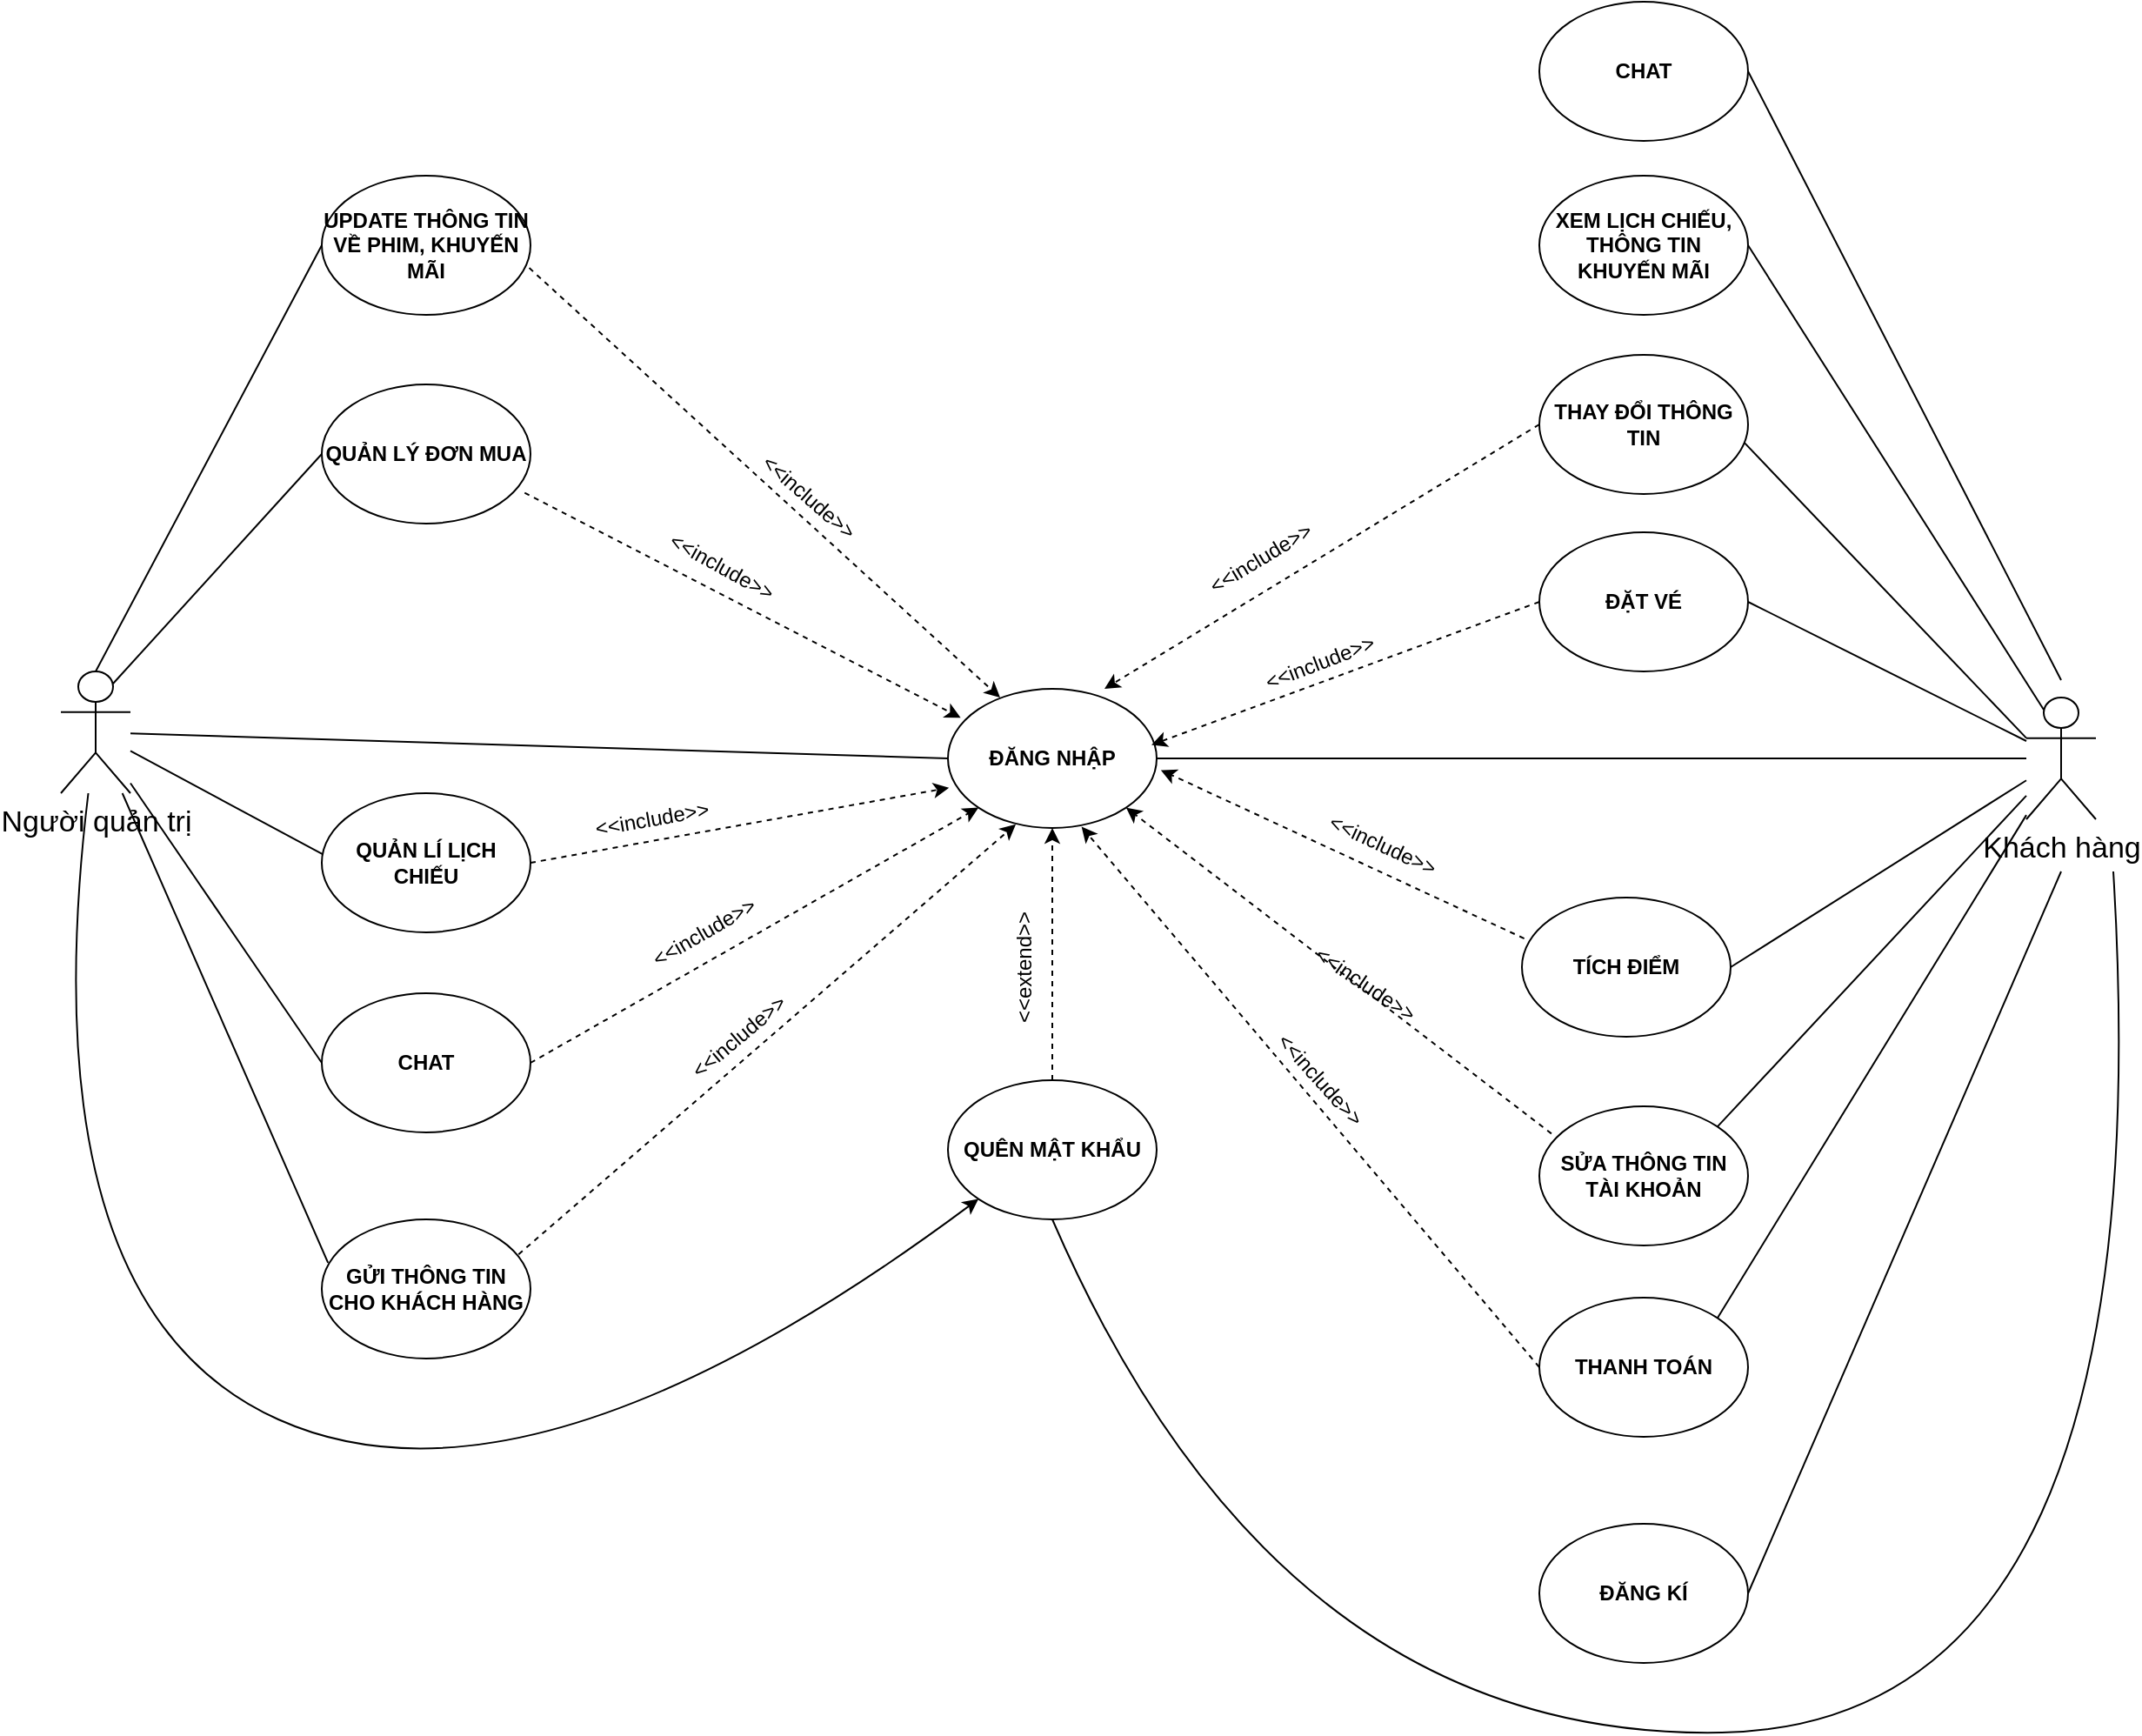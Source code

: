 <mxfile version="21.6.2" type="github">
  <diagram name="Trang-1" id="L-F-mDsavNvcq75mPaBo">
    <mxGraphModel dx="2214" dy="1880" grid="1" gridSize="10" guides="1" tooltips="1" connect="1" arrows="1" fold="1" page="1" pageScale="1" pageWidth="827" pageHeight="1169" math="0" shadow="0">
      <root>
        <mxCell id="0" />
        <mxCell id="1" parent="0" />
        <mxCell id="xJXtqdVev2pEfxQAjXFe-1" value="&lt;b&gt;ĐẶT VÉ&lt;/b&gt;" style="ellipse;whiteSpace=wrap;html=1;" parent="1" vertex="1">
          <mxGeometry x="380" y="255" width="120" height="80" as="geometry" />
        </mxCell>
        <mxCell id="xJXtqdVev2pEfxQAjXFe-2" value="&lt;b&gt;ĐĂNG NHẬP&lt;/b&gt;" style="ellipse;whiteSpace=wrap;html=1;" parent="1" vertex="1">
          <mxGeometry x="40" y="345" width="120" height="80" as="geometry" />
        </mxCell>
        <mxCell id="xJXtqdVev2pEfxQAjXFe-3" value="&lt;b&gt;ĐĂNG KÍ&lt;/b&gt;" style="ellipse;whiteSpace=wrap;html=1;" parent="1" vertex="1">
          <mxGeometry x="380" y="825" width="120" height="80" as="geometry" />
        </mxCell>
        <mxCell id="xJXtqdVev2pEfxQAjXFe-7" value="&lt;b&gt;THAY ĐỔI THÔNG TIN&lt;/b&gt;" style="ellipse;whiteSpace=wrap;html=1;" parent="1" vertex="1">
          <mxGeometry x="380" y="153" width="120" height="80" as="geometry" />
        </mxCell>
        <mxCell id="xJXtqdVev2pEfxQAjXFe-8" value="&lt;b&gt;XEM LỊCH CHIẾU, THÔNG TIN KHUYẾN MÃI&lt;/b&gt;" style="ellipse;whiteSpace=wrap;html=1;" parent="1" vertex="1">
          <mxGeometry x="380" y="50" width="120" height="80" as="geometry" />
        </mxCell>
        <mxCell id="xJXtqdVev2pEfxQAjXFe-9" value="&lt;b&gt;CHAT&lt;/b&gt;" style="ellipse;whiteSpace=wrap;html=1;" parent="1" vertex="1">
          <mxGeometry x="380" y="-50" width="120" height="80" as="geometry" />
        </mxCell>
        <mxCell id="xJXtqdVev2pEfxQAjXFe-10" value="&lt;b&gt;TÍCH ĐIỂM&lt;/b&gt;" style="ellipse;whiteSpace=wrap;html=1;" parent="1" vertex="1">
          <mxGeometry x="370" y="465" width="120" height="80" as="geometry" />
        </mxCell>
        <mxCell id="xJXtqdVev2pEfxQAjXFe-11" value="&lt;b&gt;QUẢN LÝ ĐƠN MUA&lt;/b&gt;" style="ellipse;whiteSpace=wrap;html=1;" parent="1" vertex="1">
          <mxGeometry x="-320" y="170" width="120" height="80" as="geometry" />
        </mxCell>
        <mxCell id="xJXtqdVev2pEfxQAjXFe-12" value="&lt;b&gt;UPDATE THÔNG TIN VỀ PHIM, KHUYẾN MÃI&lt;/b&gt;" style="ellipse;whiteSpace=wrap;html=1;" parent="1" vertex="1">
          <mxGeometry x="-320" y="50" width="120" height="80" as="geometry" />
        </mxCell>
        <mxCell id="xJXtqdVev2pEfxQAjXFe-13" value="&lt;b&gt;CHAT&lt;/b&gt;" style="ellipse;whiteSpace=wrap;html=1;" parent="1" vertex="1">
          <mxGeometry x="-320" y="520" width="120" height="80" as="geometry" />
        </mxCell>
        <mxCell id="M8TYriF7fG7Y9xvrxAUo-1" value="&lt;font style=&quot;font-size: 17px;&quot;&gt;Khách hàng&lt;/font&gt;" style="shape=umlActor;verticalLabelPosition=bottom;verticalAlign=top;html=1;outlineConnect=0;" parent="1" vertex="1">
          <mxGeometry x="660" y="350" width="40" height="70" as="geometry" />
        </mxCell>
        <mxCell id="M8TYriF7fG7Y9xvrxAUo-2" value="&lt;span style=&quot;font-size: 17px;&quot;&gt;Người quản trị&lt;/span&gt;" style="shape=umlActor;verticalLabelPosition=bottom;verticalAlign=top;html=1;outlineConnect=0;" parent="1" vertex="1">
          <mxGeometry x="-470" y="335" width="40" height="70" as="geometry" />
        </mxCell>
        <mxCell id="M8TYriF7fG7Y9xvrxAUo-3" value="&lt;b&gt;SỬA THÔNG TIN TÀI KHOẢN&lt;/b&gt;" style="ellipse;whiteSpace=wrap;html=1;" parent="1" vertex="1">
          <mxGeometry x="380" y="585" width="120" height="80" as="geometry" />
        </mxCell>
        <mxCell id="M8TYriF7fG7Y9xvrxAUo-5" value="&lt;b&gt;QUÊN MẬT KHẨU&lt;/b&gt;" style="ellipse;whiteSpace=wrap;html=1;" parent="1" vertex="1">
          <mxGeometry x="40" y="570" width="120" height="80" as="geometry" />
        </mxCell>
        <mxCell id="M8TYriF7fG7Y9xvrxAUo-6" value="" style="endArrow=none;html=1;rounded=0;exitX=1;exitY=0.5;exitDx=0;exitDy=0;entryX=0.25;entryY=0.1;entryDx=0;entryDy=0;entryPerimeter=0;" parent="1" source="xJXtqdVev2pEfxQAjXFe-8" target="M8TYriF7fG7Y9xvrxAUo-1" edge="1">
          <mxGeometry width="50" height="50" relative="1" as="geometry">
            <mxPoint x="520" y="170" as="sourcePoint" />
            <mxPoint x="650" y="340" as="targetPoint" />
          </mxGeometry>
        </mxCell>
        <mxCell id="M8TYriF7fG7Y9xvrxAUo-8" value="" style="endArrow=classic;html=1;rounded=0;dashed=1;entryX=0.75;entryY=0;entryDx=0;entryDy=0;entryPerimeter=0;exitX=0;exitY=0.5;exitDx=0;exitDy=0;" parent="1" source="xJXtqdVev2pEfxQAjXFe-7" target="xJXtqdVev2pEfxQAjXFe-2" edge="1">
          <mxGeometry width="50" height="50" relative="1" as="geometry">
            <mxPoint x="370" y="270" as="sourcePoint" />
            <mxPoint x="290" y="390" as="targetPoint" />
          </mxGeometry>
        </mxCell>
        <mxCell id="M8TYriF7fG7Y9xvrxAUo-9" value="" style="endArrow=classic;html=1;rounded=0;dashed=1;entryX=0.975;entryY=0.403;entryDx=0;entryDy=0;entryPerimeter=0;exitX=0;exitY=0.5;exitDx=0;exitDy=0;" parent="1" source="xJXtqdVev2pEfxQAjXFe-1" target="xJXtqdVev2pEfxQAjXFe-2" edge="1">
          <mxGeometry width="50" height="50" relative="1" as="geometry">
            <mxPoint x="290" y="390" as="sourcePoint" />
            <mxPoint x="-35" y="487" as="targetPoint" />
          </mxGeometry>
        </mxCell>
        <mxCell id="M8TYriF7fG7Y9xvrxAUo-10" value="" style="endArrow=classic;html=1;rounded=0;dashed=1;entryX=0.5;entryY=1;entryDx=0;entryDy=0;exitX=0.5;exitY=0;exitDx=0;exitDy=0;" parent="1" source="M8TYriF7fG7Y9xvrxAUo-5" target="xJXtqdVev2pEfxQAjXFe-2" edge="1">
          <mxGeometry width="50" height="50" relative="1" as="geometry">
            <mxPoint x="90" y="405" as="sourcePoint" />
            <mxPoint x="90" y="495" as="targetPoint" />
          </mxGeometry>
        </mxCell>
        <mxCell id="M8TYriF7fG7Y9xvrxAUo-11" value="" style="endArrow=classic;html=1;rounded=0;dashed=1;entryX=1;entryY=1;entryDx=0;entryDy=0;exitX=0.058;exitY=0.196;exitDx=0;exitDy=0;exitPerimeter=0;" parent="1" source="M8TYriF7fG7Y9xvrxAUo-3" target="xJXtqdVev2pEfxQAjXFe-2" edge="1">
          <mxGeometry width="50" height="50" relative="1" as="geometry">
            <mxPoint x="390" y="411" as="sourcePoint" />
            <mxPoint x="260" y="508" as="targetPoint" />
          </mxGeometry>
        </mxCell>
        <mxCell id="M8TYriF7fG7Y9xvrxAUo-12" value="" style="endArrow=none;html=1;rounded=0;exitX=0.983;exitY=0.632;exitDx=0;exitDy=0;entryX=0;entryY=0.333;entryDx=0;entryDy=0;entryPerimeter=0;exitPerimeter=0;" parent="1" source="xJXtqdVev2pEfxQAjXFe-7" target="M8TYriF7fG7Y9xvrxAUo-1" edge="1">
          <mxGeometry width="50" height="50" relative="1" as="geometry">
            <mxPoint x="490" y="405" as="sourcePoint" />
            <mxPoint x="660" y="602" as="targetPoint" />
          </mxGeometry>
        </mxCell>
        <mxCell id="M8TYriF7fG7Y9xvrxAUo-13" value="" style="endArrow=none;html=1;rounded=0;exitX=1;exitY=0.5;exitDx=0;exitDy=0;" parent="1" source="xJXtqdVev2pEfxQAjXFe-9" edge="1">
          <mxGeometry width="50" height="50" relative="1" as="geometry">
            <mxPoint x="498" y="370.44" as="sourcePoint" />
            <mxPoint x="680" y="340" as="targetPoint" />
          </mxGeometry>
        </mxCell>
        <mxCell id="M8TYriF7fG7Y9xvrxAUo-15" value="" style="endArrow=none;html=1;rounded=0;exitX=1;exitY=0.5;exitDx=0;exitDy=0;" parent="1" source="xJXtqdVev2pEfxQAjXFe-3" edge="1">
          <mxGeometry width="50" height="50" relative="1" as="geometry">
            <mxPoint x="520" y="470" as="sourcePoint" />
            <mxPoint x="680" y="450" as="targetPoint" />
          </mxGeometry>
        </mxCell>
        <mxCell id="M8TYriF7fG7Y9xvrxAUo-16" value="" style="endArrow=none;html=1;rounded=0;exitX=1;exitY=0;exitDx=0;exitDy=0;" parent="1" source="M8TYriF7fG7Y9xvrxAUo-3" target="M8TYriF7fG7Y9xvrxAUo-1" edge="1">
          <mxGeometry width="50" height="50" relative="1" as="geometry">
            <mxPoint x="510" y="560" as="sourcePoint" />
            <mxPoint x="670" y="486" as="targetPoint" />
          </mxGeometry>
        </mxCell>
        <mxCell id="M8TYriF7fG7Y9xvrxAUo-18" value="" style="endArrow=none;html=1;rounded=0;exitX=1;exitY=0.5;exitDx=0;exitDy=0;" parent="1" source="xJXtqdVev2pEfxQAjXFe-10" target="M8TYriF7fG7Y9xvrxAUo-1" edge="1">
          <mxGeometry width="50" height="50" relative="1" as="geometry">
            <mxPoint x="500" y="460" as="sourcePoint" />
            <mxPoint x="680" y="480" as="targetPoint" />
          </mxGeometry>
        </mxCell>
        <mxCell id="M8TYriF7fG7Y9xvrxAUo-19" value="&amp;lt;&amp;lt;include&amp;gt;&amp;gt;" style="text;html=1;strokeColor=none;fillColor=none;align=center;verticalAlign=middle;whiteSpace=wrap;rounded=0;rotation=339;" parent="1" vertex="1">
          <mxGeometry x="224" y="315" width="60" height="30" as="geometry" />
        </mxCell>
        <mxCell id="M8TYriF7fG7Y9xvrxAUo-20" value="&amp;lt;&amp;lt;extend&amp;gt;&amp;gt;" style="text;html=1;strokeColor=none;fillColor=none;align=center;verticalAlign=middle;whiteSpace=wrap;rounded=0;rotation=-90;" parent="1" vertex="1">
          <mxGeometry x="54" y="490" width="60" height="30" as="geometry" />
        </mxCell>
        <mxCell id="M8TYriF7fG7Y9xvrxAUo-22" value="&amp;lt;&amp;lt;include&amp;gt;&amp;gt;" style="text;html=1;strokeColor=none;fillColor=none;align=center;verticalAlign=middle;whiteSpace=wrap;rounded=0;rotation=329;" parent="1" vertex="1">
          <mxGeometry x="190" y="255" width="60" height="30" as="geometry" />
        </mxCell>
        <mxCell id="M8TYriF7fG7Y9xvrxAUo-23" value="&amp;lt;&amp;lt;include&amp;gt;&amp;gt;" style="text;html=1;strokeColor=none;fillColor=none;align=center;verticalAlign=middle;whiteSpace=wrap;rounded=0;rotation=34;" parent="1" vertex="1">
          <mxGeometry x="250" y="500" width="60" height="30" as="geometry" />
        </mxCell>
        <mxCell id="M8TYriF7fG7Y9xvrxAUo-24" value="" style="endArrow=classic;html=1;rounded=0;entryX=1.02;entryY=0.584;entryDx=0;entryDy=0;entryPerimeter=0;exitX=0.011;exitY=0.294;exitDx=0;exitDy=0;exitPerimeter=0;dashed=1;" parent="1" source="xJXtqdVev2pEfxQAjXFe-10" target="xJXtqdVev2pEfxQAjXFe-2" edge="1">
          <mxGeometry width="50" height="50" relative="1" as="geometry">
            <mxPoint x="330" y="440" as="sourcePoint" />
            <mxPoint x="380" y="390" as="targetPoint" />
          </mxGeometry>
        </mxCell>
        <mxCell id="M8TYriF7fG7Y9xvrxAUo-25" value="&amp;lt;&amp;lt;include&amp;gt;&amp;gt;" style="text;html=1;strokeColor=none;fillColor=none;align=center;verticalAlign=middle;whiteSpace=wrap;rounded=0;rotation=25;" parent="1" vertex="1">
          <mxGeometry x="260" y="420" width="60" height="30" as="geometry" />
        </mxCell>
        <mxCell id="M8TYriF7fG7Y9xvrxAUo-26" value="" style="endArrow=none;html=1;rounded=0;exitX=1;exitY=0.5;exitDx=0;exitDy=0;" parent="1" source="xJXtqdVev2pEfxQAjXFe-1" target="M8TYriF7fG7Y9xvrxAUo-1" edge="1">
          <mxGeometry width="50" height="50" relative="1" as="geometry">
            <mxPoint x="470" y="420" as="sourcePoint" />
            <mxPoint x="520" y="370" as="targetPoint" />
          </mxGeometry>
        </mxCell>
        <mxCell id="M8TYriF7fG7Y9xvrxAUo-27" value="&lt;b&gt;THANH TOÁN&lt;/b&gt;" style="ellipse;whiteSpace=wrap;html=1;" parent="1" vertex="1">
          <mxGeometry x="380" y="695" width="120" height="80" as="geometry" />
        </mxCell>
        <mxCell id="M8TYriF7fG7Y9xvrxAUo-28" value="" style="endArrow=none;html=1;rounded=0;exitX=1;exitY=0;exitDx=0;exitDy=0;" parent="1" source="M8TYriF7fG7Y9xvrxAUo-27" target="M8TYriF7fG7Y9xvrxAUo-1" edge="1">
          <mxGeometry width="50" height="50" relative="1" as="geometry">
            <mxPoint x="170" y="580" as="sourcePoint" />
            <mxPoint x="620" y="500" as="targetPoint" />
          </mxGeometry>
        </mxCell>
        <mxCell id="M8TYriF7fG7Y9xvrxAUo-29" value="" style="endArrow=classic;html=1;rounded=0;entryX=0.64;entryY=0.991;entryDx=0;entryDy=0;entryPerimeter=0;exitX=0;exitY=0.5;exitDx=0;exitDy=0;dashed=1;" parent="1" source="M8TYriF7fG7Y9xvrxAUo-27" target="xJXtqdVev2pEfxQAjXFe-2" edge="1">
          <mxGeometry width="50" height="50" relative="1" as="geometry">
            <mxPoint x="170" y="580" as="sourcePoint" />
            <mxPoint x="220" y="530" as="targetPoint" />
          </mxGeometry>
        </mxCell>
        <mxCell id="M8TYriF7fG7Y9xvrxAUo-30" value="&amp;lt;&amp;lt;include&amp;gt;&amp;gt;" style="text;html=1;strokeColor=none;fillColor=none;align=center;verticalAlign=middle;whiteSpace=wrap;rounded=0;rotation=48;" parent="1" vertex="1">
          <mxGeometry x="224" y="555" width="60" height="30" as="geometry" />
        </mxCell>
        <mxCell id="M8TYriF7fG7Y9xvrxAUo-31" value="" style="endArrow=none;html=1;rounded=0;exitX=1;exitY=0.5;exitDx=0;exitDy=0;" parent="1" source="xJXtqdVev2pEfxQAjXFe-2" target="M8TYriF7fG7Y9xvrxAUo-1" edge="1">
          <mxGeometry width="50" height="50" relative="1" as="geometry">
            <mxPoint x="190" y="230" as="sourcePoint" />
            <mxPoint x="240" y="180" as="targetPoint" />
          </mxGeometry>
        </mxCell>
        <mxCell id="M8TYriF7fG7Y9xvrxAUo-32" value="" style="endArrow=none;html=1;rounded=0;entryX=0;entryY=0.5;entryDx=0;entryDy=0;" parent="1" source="M8TYriF7fG7Y9xvrxAUo-2" target="xJXtqdVev2pEfxQAjXFe-2" edge="1">
          <mxGeometry width="50" height="50" relative="1" as="geometry">
            <mxPoint x="-40" y="330" as="sourcePoint" />
            <mxPoint x="10" y="280" as="targetPoint" />
          </mxGeometry>
        </mxCell>
        <mxCell id="M8TYriF7fG7Y9xvrxAUo-33" value="" style="endArrow=none;html=1;rounded=0;entryX=0;entryY=0.5;entryDx=0;entryDy=0;exitX=0.75;exitY=0.1;exitDx=0;exitDy=0;exitPerimeter=0;" parent="1" source="M8TYriF7fG7Y9xvrxAUo-2" target="xJXtqdVev2pEfxQAjXFe-11" edge="1">
          <mxGeometry width="50" height="50" relative="1" as="geometry">
            <mxPoint x="-40" y="330" as="sourcePoint" />
            <mxPoint x="10" y="280" as="targetPoint" />
          </mxGeometry>
        </mxCell>
        <mxCell id="M8TYriF7fG7Y9xvrxAUo-34" value="" style="endArrow=none;html=1;rounded=0;entryX=0;entryY=0.5;entryDx=0;entryDy=0;exitX=0.5;exitY=0;exitDx=0;exitDy=0;exitPerimeter=0;" parent="1" source="M8TYriF7fG7Y9xvrxAUo-2" target="xJXtqdVev2pEfxQAjXFe-12" edge="1">
          <mxGeometry width="50" height="50" relative="1" as="geometry">
            <mxPoint x="-40" y="330" as="sourcePoint" />
            <mxPoint x="-100" y="250" as="targetPoint" />
          </mxGeometry>
        </mxCell>
        <mxCell id="M8TYriF7fG7Y9xvrxAUo-35" value="" style="endArrow=none;html=1;rounded=0;entryX=0;entryY=0.5;entryDx=0;entryDy=0;" parent="1" source="M8TYriF7fG7Y9xvrxAUo-2" target="xJXtqdVev2pEfxQAjXFe-13" edge="1">
          <mxGeometry width="50" height="50" relative="1" as="geometry">
            <mxPoint x="-40" y="330" as="sourcePoint" />
            <mxPoint x="10" y="280" as="targetPoint" />
          </mxGeometry>
        </mxCell>
        <mxCell id="M8TYriF7fG7Y9xvrxAUo-37" value="" style="endArrow=classic;html=1;rounded=0;dashed=1;exitX=0.994;exitY=0.663;exitDx=0;exitDy=0;exitPerimeter=0;entryX=0.25;entryY=0.063;entryDx=0;entryDy=0;entryPerimeter=0;" parent="1" source="xJXtqdVev2pEfxQAjXFe-12" target="xJXtqdVev2pEfxQAjXFe-2" edge="1">
          <mxGeometry width="50" height="50" relative="1" as="geometry">
            <mxPoint x="-40" y="330" as="sourcePoint" />
            <mxPoint x="10" y="280" as="targetPoint" />
          </mxGeometry>
        </mxCell>
        <mxCell id="M8TYriF7fG7Y9xvrxAUo-38" value="" style="endArrow=classic;html=1;rounded=0;exitX=0.972;exitY=0.779;exitDx=0;exitDy=0;exitPerimeter=0;entryX=0.061;entryY=0.208;entryDx=0;entryDy=0;entryPerimeter=0;dashed=1;" parent="1" source="xJXtqdVev2pEfxQAjXFe-11" target="xJXtqdVev2pEfxQAjXFe-2" edge="1">
          <mxGeometry width="50" height="50" relative="1" as="geometry">
            <mxPoint x="-40" y="330" as="sourcePoint" />
            <mxPoint x="10" y="280" as="targetPoint" />
          </mxGeometry>
        </mxCell>
        <mxCell id="M8TYriF7fG7Y9xvrxAUo-39" value="" style="endArrow=classic;html=1;rounded=0;exitX=1;exitY=0.5;exitDx=0;exitDy=0;entryX=0;entryY=1;entryDx=0;entryDy=0;dashed=1;" parent="1" source="xJXtqdVev2pEfxQAjXFe-13" target="xJXtqdVev2pEfxQAjXFe-2" edge="1">
          <mxGeometry width="50" height="50" relative="1" as="geometry">
            <mxPoint x="-40" y="330" as="sourcePoint" />
            <mxPoint x="10" y="280" as="targetPoint" />
          </mxGeometry>
        </mxCell>
        <mxCell id="M8TYriF7fG7Y9xvrxAUo-40" value="&amp;lt;&amp;lt;include&amp;gt;&amp;gt;" style="text;html=1;strokeColor=none;fillColor=none;align=center;verticalAlign=middle;whiteSpace=wrap;rounded=0;rotation=41;" parent="1" vertex="1">
          <mxGeometry x="-70" y="220" width="60" height="30" as="geometry" />
        </mxCell>
        <mxCell id="M8TYriF7fG7Y9xvrxAUo-41" value="&amp;lt;&amp;lt;include&amp;gt;&amp;gt;" style="text;html=1;strokeColor=none;fillColor=none;align=center;verticalAlign=middle;whiteSpace=wrap;rounded=0;rotation=29;" parent="1" vertex="1">
          <mxGeometry x="-120" y="260" width="60" height="30" as="geometry" />
        </mxCell>
        <mxCell id="M8TYriF7fG7Y9xvrxAUo-42" value="&amp;lt;&amp;lt;include&amp;gt;&amp;gt;" style="text;html=1;strokeColor=none;fillColor=none;align=center;verticalAlign=middle;whiteSpace=wrap;rounded=0;rotation=-30;" parent="1" vertex="1">
          <mxGeometry x="-130" y="470" width="60" height="30" as="geometry" />
        </mxCell>
        <mxCell id="M8TYriF7fG7Y9xvrxAUo-45" value="" style="curved=1;endArrow=none;html=1;rounded=0;entryX=0.5;entryY=1;entryDx=0;entryDy=0;endFill=0;" parent="1" target="M8TYriF7fG7Y9xvrxAUo-5" edge="1">
          <mxGeometry width="50" height="50" relative="1" as="geometry">
            <mxPoint x="710" y="450" as="sourcePoint" />
            <mxPoint x="370" y="920" as="targetPoint" />
            <Array as="points">
              <mxPoint x="740" y="940" />
              <mxPoint x="230" y="950" />
            </Array>
          </mxGeometry>
        </mxCell>
        <mxCell id="M8TYriF7fG7Y9xvrxAUo-46" value="" style="curved=1;endArrow=classic;html=1;rounded=0;entryX=0;entryY=1;entryDx=0;entryDy=0;" parent="1" source="M8TYriF7fG7Y9xvrxAUo-2" target="M8TYriF7fG7Y9xvrxAUo-5" edge="1">
          <mxGeometry width="50" height="50" relative="1" as="geometry">
            <mxPoint x="-480" y="410" as="sourcePoint" />
            <mxPoint x="-90" y="790" as="targetPoint" />
            <Array as="points">
              <mxPoint x="-490" y="700" />
              <mxPoint x="-200" y="830" />
            </Array>
          </mxGeometry>
        </mxCell>
        <mxCell id="M8TYriF7fG7Y9xvrxAUo-48" value="&lt;b&gt;QUẢN LÍ LỊCH CHIẾU&lt;/b&gt;" style="ellipse;whiteSpace=wrap;html=1;" parent="1" vertex="1">
          <mxGeometry x="-320" y="405" width="120" height="80" as="geometry" />
        </mxCell>
        <mxCell id="pN3CET6mnk00gvo97ZPm-1" value="" style="endArrow=none;html=1;rounded=0;entryX=0.002;entryY=0.437;entryDx=0;entryDy=0;entryPerimeter=0;" edge="1" parent="1" source="M8TYriF7fG7Y9xvrxAUo-2" target="M8TYriF7fG7Y9xvrxAUo-48">
          <mxGeometry width="50" height="50" relative="1" as="geometry">
            <mxPoint x="-370" y="440" as="sourcePoint" />
            <mxPoint x="-320" y="390" as="targetPoint" />
          </mxGeometry>
        </mxCell>
        <mxCell id="pN3CET6mnk00gvo97ZPm-2" value="" style="endArrow=classic;html=1;rounded=0;entryX=0.005;entryY=0.711;entryDx=0;entryDy=0;entryPerimeter=0;exitX=1;exitY=0.5;exitDx=0;exitDy=0;dashed=1;" edge="1" parent="1" source="M8TYriF7fG7Y9xvrxAUo-48" target="xJXtqdVev2pEfxQAjXFe-2">
          <mxGeometry width="50" height="50" relative="1" as="geometry">
            <mxPoint x="-180" y="400" as="sourcePoint" />
            <mxPoint x="-130" y="350" as="targetPoint" />
          </mxGeometry>
        </mxCell>
        <mxCell id="pN3CET6mnk00gvo97ZPm-3" value="&lt;b&gt;GỬI THÔNG TIN CHO KHÁCH HÀNG&lt;/b&gt;" style="ellipse;whiteSpace=wrap;html=1;" vertex="1" parent="1">
          <mxGeometry x="-320" y="650" width="120" height="80" as="geometry" />
        </mxCell>
        <mxCell id="pN3CET6mnk00gvo97ZPm-4" value="" style="endArrow=none;html=1;rounded=0;exitX=0.03;exitY=0.312;exitDx=0;exitDy=0;exitPerimeter=0;" edge="1" parent="1" source="pN3CET6mnk00gvo97ZPm-3" target="M8TYriF7fG7Y9xvrxAUo-2">
          <mxGeometry width="50" height="50" relative="1" as="geometry">
            <mxPoint x="10" y="510" as="sourcePoint" />
            <mxPoint x="-420" y="490" as="targetPoint" />
          </mxGeometry>
        </mxCell>
        <mxCell id="pN3CET6mnk00gvo97ZPm-6" value="&amp;lt;&amp;lt;include&amp;gt;&amp;gt;" style="text;html=1;strokeColor=none;fillColor=none;align=center;verticalAlign=middle;whiteSpace=wrap;rounded=0;rotation=350;" vertex="1" parent="1">
          <mxGeometry x="-160" y="405" width="60" height="30" as="geometry" />
        </mxCell>
        <mxCell id="pN3CET6mnk00gvo97ZPm-7" value="" style="endArrow=classic;html=1;rounded=0;entryX=0.325;entryY=0.974;entryDx=0;entryDy=0;entryPerimeter=0;exitX=0.943;exitY=0.251;exitDx=0;exitDy=0;exitPerimeter=0;dashed=1;" edge="1" parent="1" source="pN3CET6mnk00gvo97ZPm-3" target="xJXtqdVev2pEfxQAjXFe-2">
          <mxGeometry width="50" height="50" relative="1" as="geometry">
            <mxPoint x="-190" y="610" as="sourcePoint" />
            <mxPoint x="-150" y="510" as="targetPoint" />
          </mxGeometry>
        </mxCell>
        <mxCell id="pN3CET6mnk00gvo97ZPm-8" value="&amp;lt;&amp;lt;include&amp;gt;&amp;gt;" style="text;html=1;strokeColor=none;fillColor=none;align=center;verticalAlign=middle;whiteSpace=wrap;rounded=0;rotation=-40;" vertex="1" parent="1">
          <mxGeometry x="-110" y="530" width="60" height="30" as="geometry" />
        </mxCell>
      </root>
    </mxGraphModel>
  </diagram>
</mxfile>
